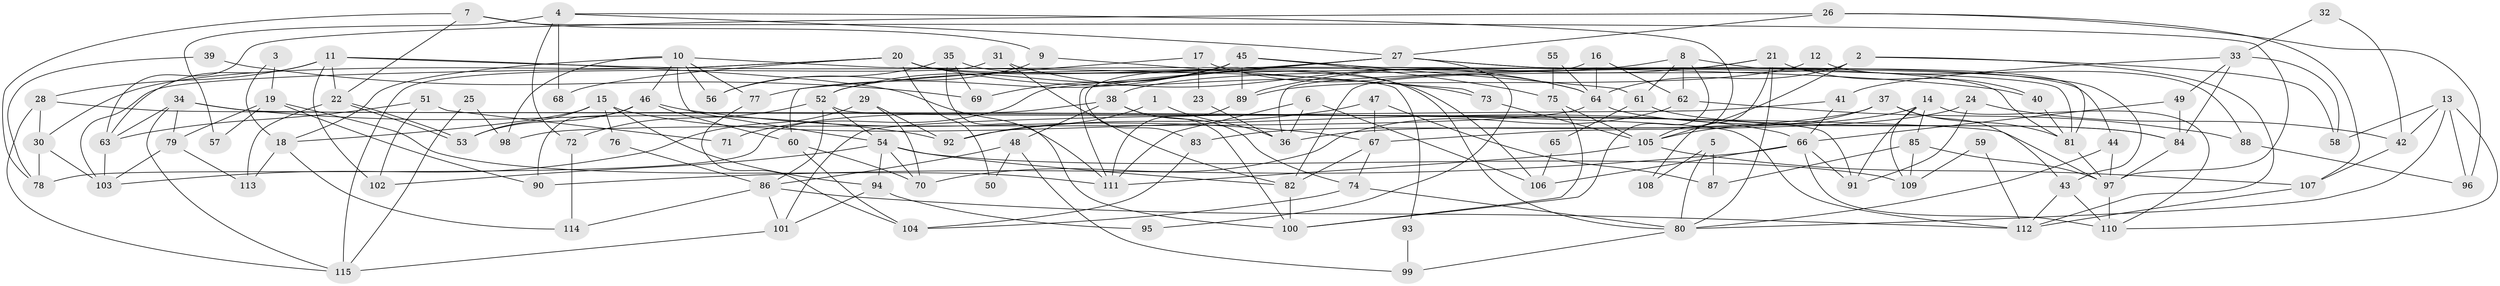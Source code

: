 // Generated by graph-tools (version 1.1) at 2025/50/03/09/25 04:50:27]
// undirected, 115 vertices, 230 edges
graph export_dot {
graph [start="1"]
  node [color=gray90,style=filled];
  1;
  2;
  3;
  4;
  5;
  6;
  7;
  8;
  9;
  10;
  11;
  12;
  13;
  14;
  15;
  16;
  17;
  18;
  19;
  20;
  21;
  22;
  23;
  24;
  25;
  26;
  27;
  28;
  29;
  30;
  31;
  32;
  33;
  34;
  35;
  36;
  37;
  38;
  39;
  40;
  41;
  42;
  43;
  44;
  45;
  46;
  47;
  48;
  49;
  50;
  51;
  52;
  53;
  54;
  55;
  56;
  57;
  58;
  59;
  60;
  61;
  62;
  63;
  64;
  65;
  66;
  67;
  68;
  69;
  70;
  71;
  72;
  73;
  74;
  75;
  76;
  77;
  78;
  79;
  80;
  81;
  82;
  83;
  84;
  85;
  86;
  87;
  88;
  89;
  90;
  91;
  92;
  93;
  94;
  95;
  96;
  97;
  98;
  99;
  100;
  101;
  102;
  103;
  104;
  105;
  106;
  107;
  108;
  109;
  110;
  111;
  112;
  113;
  114;
  115;
  1 -- 36;
  1 -- 92;
  2 -- 105;
  2 -- 58;
  2 -- 64;
  2 -- 82;
  2 -- 112;
  3 -- 18;
  3 -- 19;
  4 -- 105;
  4 -- 27;
  4 -- 57;
  4 -- 68;
  4 -- 72;
  5 -- 87;
  5 -- 80;
  5 -- 108;
  6 -- 36;
  6 -- 111;
  6 -- 106;
  7 -- 97;
  7 -- 78;
  7 -- 9;
  7 -- 22;
  8 -- 81;
  8 -- 100;
  8 -- 38;
  8 -- 61;
  8 -- 62;
  9 -- 73;
  9 -- 56;
  10 -- 46;
  10 -- 54;
  10 -- 18;
  10 -- 56;
  10 -- 77;
  10 -- 93;
  10 -- 98;
  11 -- 22;
  11 -- 111;
  11 -- 28;
  11 -- 40;
  11 -- 63;
  11 -- 102;
  12 -- 88;
  12 -- 89;
  13 -- 110;
  13 -- 80;
  13 -- 42;
  13 -- 58;
  13 -- 96;
  14 -- 91;
  14 -- 110;
  14 -- 36;
  14 -- 85;
  14 -- 109;
  15 -- 66;
  15 -- 18;
  15 -- 53;
  15 -- 76;
  15 -- 94;
  16 -- 83;
  16 -- 64;
  16 -- 62;
  17 -- 60;
  17 -- 64;
  17 -- 23;
  18 -- 114;
  18 -- 113;
  19 -- 111;
  19 -- 79;
  19 -- 57;
  19 -- 90;
  20 -- 30;
  20 -- 81;
  20 -- 50;
  20 -- 68;
  20 -- 73;
  20 -- 103;
  20 -- 106;
  21 -- 40;
  21 -- 89;
  21 -- 36;
  21 -- 80;
  21 -- 108;
  22 -- 53;
  22 -- 53;
  22 -- 113;
  23 -- 36;
  24 -- 42;
  24 -- 91;
  24 -- 67;
  25 -- 98;
  25 -- 115;
  26 -- 63;
  26 -- 27;
  26 -- 96;
  26 -- 107;
  27 -- 44;
  27 -- 43;
  27 -- 52;
  27 -- 71;
  27 -- 95;
  27 -- 111;
  28 -- 115;
  28 -- 30;
  28 -- 97;
  29 -- 70;
  29 -- 103;
  29 -- 92;
  30 -- 103;
  30 -- 78;
  31 -- 82;
  31 -- 64;
  31 -- 115;
  32 -- 33;
  32 -- 42;
  33 -- 41;
  33 -- 49;
  33 -- 58;
  33 -- 84;
  34 -- 115;
  34 -- 79;
  34 -- 63;
  34 -- 92;
  34 -- 112;
  35 -- 56;
  35 -- 100;
  35 -- 69;
  35 -- 80;
  37 -- 43;
  37 -- 81;
  37 -- 83;
  37 -- 105;
  38 -- 74;
  38 -- 48;
  38 -- 78;
  38 -- 100;
  39 -- 69;
  39 -- 78;
  40 -- 81;
  41 -- 66;
  41 -- 101;
  42 -- 107;
  43 -- 110;
  43 -- 112;
  44 -- 80;
  44 -- 97;
  45 -- 61;
  45 -- 52;
  45 -- 69;
  45 -- 75;
  45 -- 77;
  45 -- 81;
  45 -- 89;
  46 -- 53;
  46 -- 67;
  46 -- 60;
  46 -- 90;
  47 -- 92;
  47 -- 67;
  47 -- 87;
  48 -- 86;
  48 -- 50;
  48 -- 99;
  49 -- 66;
  49 -- 84;
  51 -- 63;
  51 -- 102;
  51 -- 71;
  52 -- 54;
  52 -- 72;
  52 -- 86;
  52 -- 91;
  54 -- 70;
  54 -- 82;
  54 -- 94;
  54 -- 102;
  54 -- 109;
  55 -- 64;
  55 -- 75;
  59 -- 112;
  59 -- 109;
  60 -- 104;
  60 -- 70;
  61 -- 84;
  61 -- 65;
  62 -- 70;
  62 -- 88;
  63 -- 103;
  64 -- 84;
  64 -- 98;
  65 -- 106;
  66 -- 90;
  66 -- 106;
  66 -- 91;
  66 -- 110;
  67 -- 82;
  67 -- 74;
  72 -- 114;
  73 -- 105;
  74 -- 80;
  74 -- 104;
  75 -- 105;
  75 -- 100;
  76 -- 86;
  77 -- 104;
  79 -- 113;
  79 -- 103;
  80 -- 99;
  81 -- 97;
  82 -- 100;
  83 -- 104;
  84 -- 97;
  85 -- 109;
  85 -- 87;
  85 -- 97;
  86 -- 112;
  86 -- 101;
  86 -- 114;
  88 -- 96;
  89 -- 111;
  93 -- 99;
  94 -- 95;
  94 -- 101;
  97 -- 110;
  101 -- 115;
  105 -- 107;
  105 -- 111;
  107 -- 112;
}

